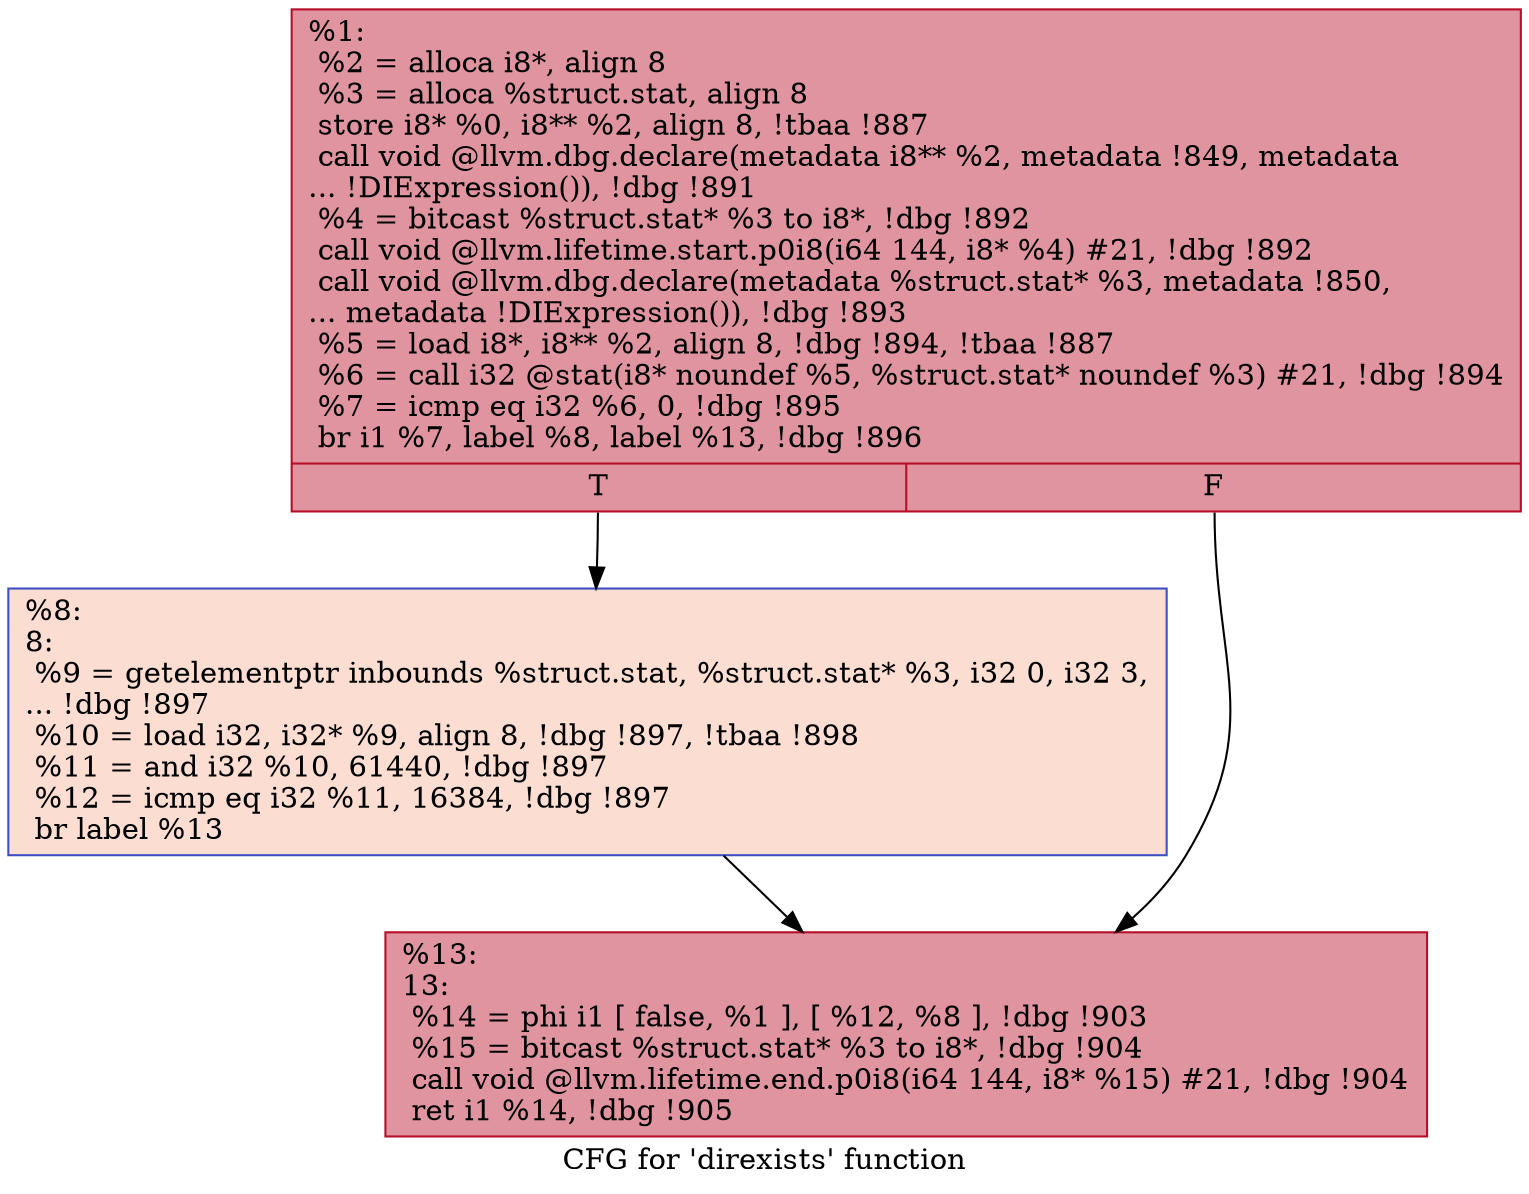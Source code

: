 digraph "CFG for 'direxists' function" {
	label="CFG for 'direxists' function";

	Node0x23bf250 [shape=record,color="#b70d28ff", style=filled, fillcolor="#b70d2870",label="{%1:\l  %2 = alloca i8*, align 8\l  %3 = alloca %struct.stat, align 8\l  store i8* %0, i8** %2, align 8, !tbaa !887\l  call void @llvm.dbg.declare(metadata i8** %2, metadata !849, metadata\l... !DIExpression()), !dbg !891\l  %4 = bitcast %struct.stat* %3 to i8*, !dbg !892\l  call void @llvm.lifetime.start.p0i8(i64 144, i8* %4) #21, !dbg !892\l  call void @llvm.dbg.declare(metadata %struct.stat* %3, metadata !850,\l... metadata !DIExpression()), !dbg !893\l  %5 = load i8*, i8** %2, align 8, !dbg !894, !tbaa !887\l  %6 = call i32 @stat(i8* noundef %5, %struct.stat* noundef %3) #21, !dbg !894\l  %7 = icmp eq i32 %6, 0, !dbg !895\l  br i1 %7, label %8, label %13, !dbg !896\l|{<s0>T|<s1>F}}"];
	Node0x23bf250:s0 -> Node0x23bf360;
	Node0x23bf250:s1 -> Node0x23bf3b0;
	Node0x23bf360 [shape=record,color="#3d50c3ff", style=filled, fillcolor="#f7b39670",label="{%8:\l8:                                                \l  %9 = getelementptr inbounds %struct.stat, %struct.stat* %3, i32 0, i32 3,\l... !dbg !897\l  %10 = load i32, i32* %9, align 8, !dbg !897, !tbaa !898\l  %11 = and i32 %10, 61440, !dbg !897\l  %12 = icmp eq i32 %11, 16384, !dbg !897\l  br label %13\l}"];
	Node0x23bf360 -> Node0x23bf3b0;
	Node0x23bf3b0 [shape=record,color="#b70d28ff", style=filled, fillcolor="#b70d2870",label="{%13:\l13:                                               \l  %14 = phi i1 [ false, %1 ], [ %12, %8 ], !dbg !903\l  %15 = bitcast %struct.stat* %3 to i8*, !dbg !904\l  call void @llvm.lifetime.end.p0i8(i64 144, i8* %15) #21, !dbg !904\l  ret i1 %14, !dbg !905\l}"];
}
